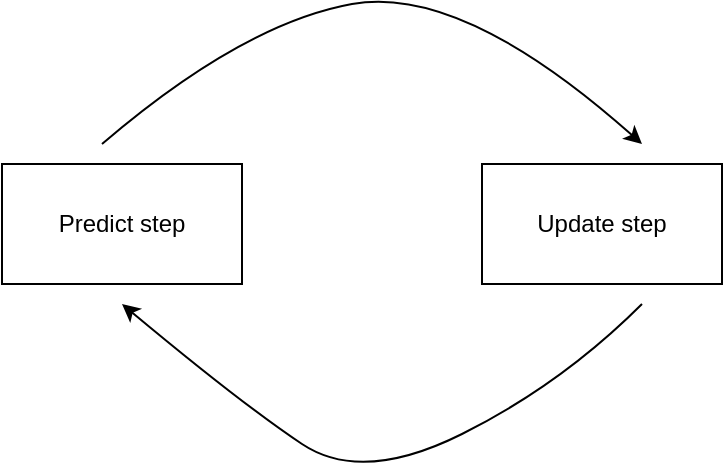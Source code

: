 <mxfile version="17.4.6" type="device"><diagram id="CBK_tPwXe9iBLR4L_jN_" name="Page-1"><mxGraphModel dx="629" dy="997" grid="1" gridSize="10" guides="1" tooltips="1" connect="1" arrows="1" fold="1" page="1" pageScale="1" pageWidth="850" pageHeight="1100" math="0" shadow="0"><root><mxCell id="0"/><mxCell id="1" parent="0"/><mxCell id="8AHANc1eljmkMNPoo00x-1" value="Predict step" style="rounded=0;whiteSpace=wrap;html=1;" vertex="1" parent="1"><mxGeometry x="260" y="480" width="120" height="60" as="geometry"/></mxCell><mxCell id="8AHANc1eljmkMNPoo00x-2" value="Update step" style="rounded=0;whiteSpace=wrap;html=1;" vertex="1" parent="1"><mxGeometry x="500" y="480" width="120" height="60" as="geometry"/></mxCell><mxCell id="8AHANc1eljmkMNPoo00x-3" value="" style="curved=1;endArrow=classic;html=1;rounded=0;" edge="1" parent="1"><mxGeometry width="50" height="50" relative="1" as="geometry"><mxPoint x="310" y="470" as="sourcePoint"/><mxPoint x="580" y="470" as="targetPoint"/><Array as="points"><mxPoint x="380" y="410"/><mxPoint x="490" y="390"/></Array></mxGeometry></mxCell><mxCell id="8AHANc1eljmkMNPoo00x-4" value="" style="curved=1;endArrow=classic;html=1;rounded=0;" edge="1" parent="1"><mxGeometry width="50" height="50" relative="1" as="geometry"><mxPoint x="580" y="550" as="sourcePoint"/><mxPoint x="320" y="550" as="targetPoint"/><Array as="points"><mxPoint x="540" y="590"/><mxPoint x="440" y="640"/><mxPoint x="380" y="600"/></Array></mxGeometry></mxCell></root></mxGraphModel></diagram></mxfile>
